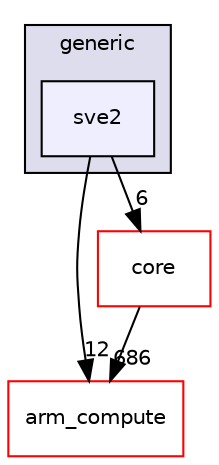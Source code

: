 digraph "src/cpu/kernels/add/generic/sve2" {
  compound=true
  node [ fontsize="10", fontname="Helvetica"];
  edge [ labelfontsize="10", labelfontname="Helvetica"];
  subgraph clusterdir_b53f57400ea055fa5d0efec8ea5037d2 {
    graph [ bgcolor="#ddddee", pencolor="black", label="generic" fontname="Helvetica", fontsize="10", URL="dir_b53f57400ea055fa5d0efec8ea5037d2.xhtml"]
  dir_2cdee17d2671be52fa4558354d86db06 [shape=box, label="sve2", style="filled", fillcolor="#eeeeff", pencolor="black", URL="dir_2cdee17d2671be52fa4558354d86db06.xhtml"];
  }
  dir_214608ef36d61442cb2b0c1c4e9a7def [shape=box label="arm_compute" fillcolor="white" style="filled" color="red" URL="dir_214608ef36d61442cb2b0c1c4e9a7def.xhtml"];
  dir_aebb8dcc11953d78e620bbef0b9e2183 [shape=box label="core" fillcolor="white" style="filled" color="red" URL="dir_aebb8dcc11953d78e620bbef0b9e2183.xhtml"];
  dir_2cdee17d2671be52fa4558354d86db06->dir_214608ef36d61442cb2b0c1c4e9a7def [headlabel="12", labeldistance=1.5 headhref="dir_000483_000000.xhtml"];
  dir_2cdee17d2671be52fa4558354d86db06->dir_aebb8dcc11953d78e620bbef0b9e2183 [headlabel="6", labeldistance=1.5 headhref="dir_000483_000017.xhtml"];
  dir_aebb8dcc11953d78e620bbef0b9e2183->dir_214608ef36d61442cb2b0c1c4e9a7def [headlabel="686", labeldistance=1.5 headhref="dir_000017_000000.xhtml"];
}
